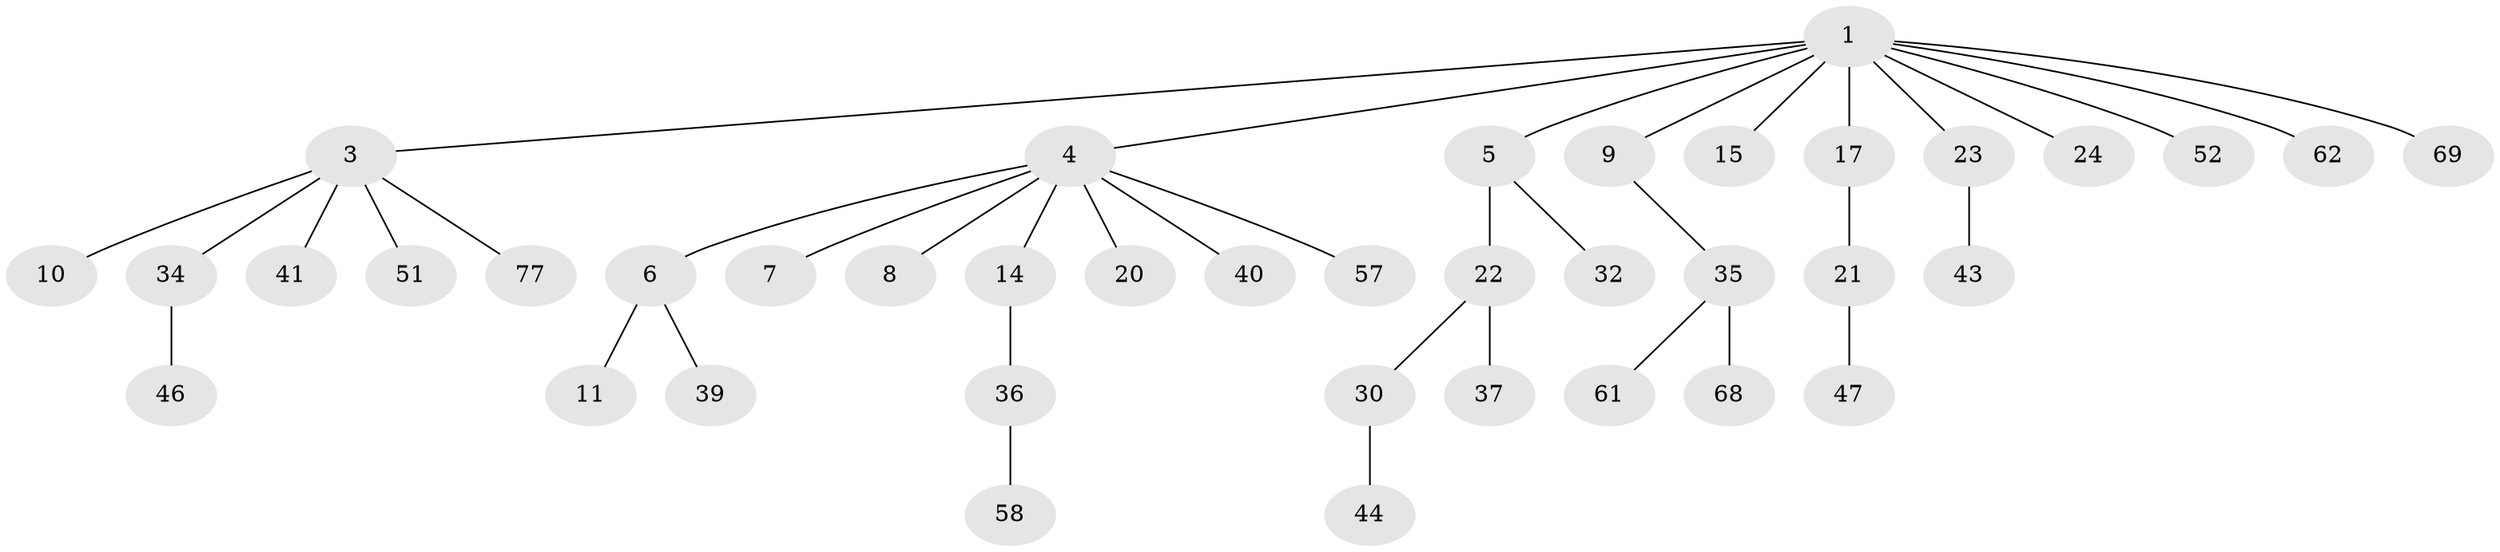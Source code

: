 // original degree distribution, {6: 0.025, 7: 0.025, 8: 0.0125, 3: 0.175, 2: 0.225, 1: 0.525, 4: 0.0125}
// Generated by graph-tools (version 1.1) at 2025/15/03/09/25 04:15:36]
// undirected, 40 vertices, 39 edges
graph export_dot {
graph [start="1"]
  node [color=gray90,style=filled];
  1 [super="+2"];
  3;
  4;
  5 [super="+16"];
  6 [super="+28+25+70+19+45"];
  7 [super="+12"];
  8;
  9 [super="+13+76"];
  10;
  11 [super="+53"];
  14 [super="+18"];
  15;
  17 [super="+79"];
  20 [super="+49"];
  21 [super="+66"];
  22 [super="+26+29+38"];
  23 [super="+27"];
  24 [super="+67+78"];
  30 [super="+71"];
  32;
  34 [super="+54"];
  35;
  36;
  37 [super="+64+73"];
  39;
  40;
  41 [super="+55+42"];
  43;
  44;
  46 [super="+50"];
  47;
  51;
  52;
  57 [super="+63"];
  58;
  61;
  62;
  68 [super="+74"];
  69;
  77;
  1 -- 4;
  1 -- 9;
  1 -- 23;
  1 -- 62;
  1 -- 69;
  1 -- 17;
  1 -- 3;
  1 -- 52;
  1 -- 5;
  1 -- 24;
  1 -- 15;
  3 -- 10;
  3 -- 34;
  3 -- 41;
  3 -- 51;
  3 -- 77;
  4 -- 6;
  4 -- 7;
  4 -- 8;
  4 -- 14;
  4 -- 20;
  4 -- 40;
  4 -- 57;
  5 -- 32;
  5 -- 22;
  6 -- 11;
  6 -- 39;
  9 -- 35;
  14 -- 36;
  17 -- 21;
  21 -- 47;
  22 -- 37;
  22 -- 30;
  23 -- 43;
  30 -- 44;
  34 -- 46;
  35 -- 61;
  35 -- 68;
  36 -- 58;
}

